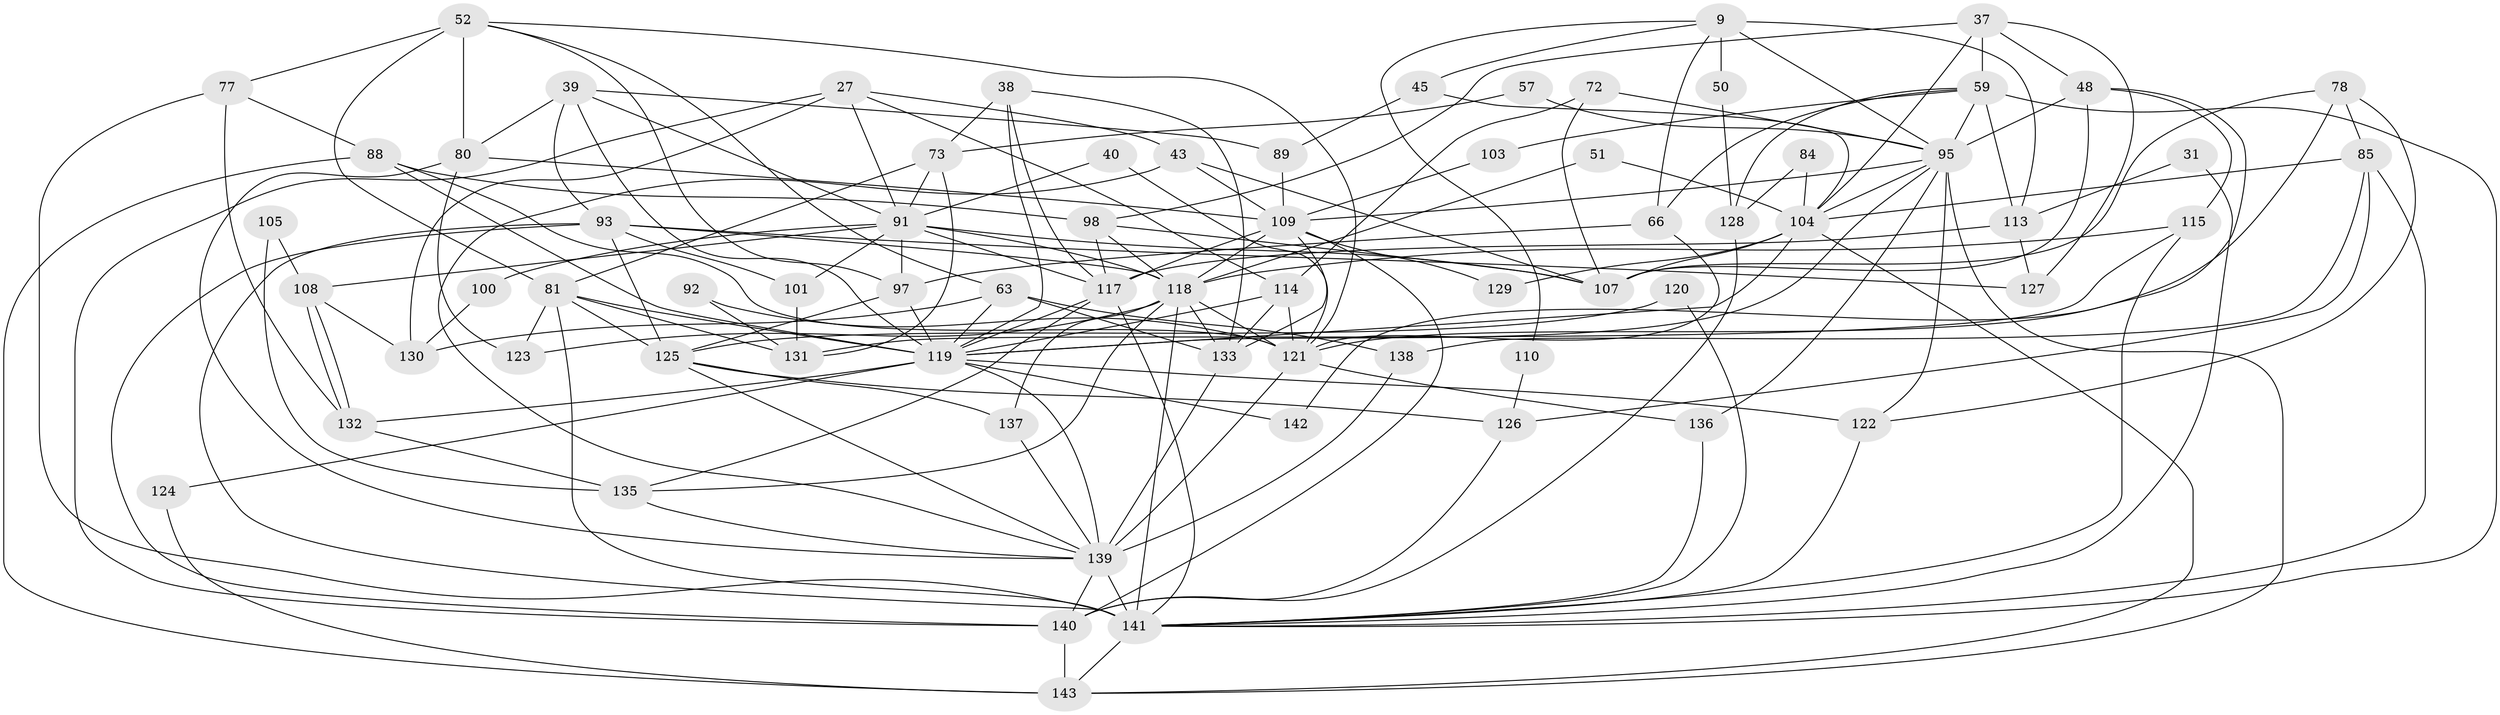 // original degree distribution, {5: 0.1888111888111888, 4: 0.3006993006993007, 7: 0.04195804195804196, 2: 0.16083916083916083, 3: 0.21678321678321677, 6: 0.07692307692307693, 8: 0.006993006993006993, 10: 0.006993006993006993}
// Generated by graph-tools (version 1.1) at 2025/49/03/09/25 04:49:48]
// undirected, 71 vertices, 180 edges
graph export_dot {
graph [start="1"]
  node [color=gray90,style=filled];
  9 [super="+7"];
  27;
  31;
  37 [super="+11"];
  38;
  39 [super="+8"];
  40;
  43;
  45;
  48;
  50;
  51;
  52 [super="+26"];
  57 [super="+30"];
  59;
  63;
  66;
  72;
  73 [super="+54"];
  77;
  78;
  80 [super="+75"];
  81 [super="+62"];
  84;
  85 [super="+18"];
  88 [super="+74"];
  89;
  91 [super="+17+82"];
  92;
  93 [super="+4+64"];
  95 [super="+67+79"];
  97 [super="+58+70"];
  98;
  100;
  101 [super="+23"];
  103;
  104 [super="+2+55"];
  105;
  107 [super="+60"];
  108;
  109 [super="+33+86"];
  110;
  113;
  114 [super="+111"];
  115;
  117 [super="+53+96"];
  118 [super="+32"];
  119 [super="+56+76"];
  120;
  121 [super="+16+24+102"];
  122;
  123 [super="+28"];
  124;
  125 [super="+99"];
  126;
  127;
  128;
  129;
  130 [super="+68"];
  131 [super="+1"];
  132;
  133 [super="+90"];
  135;
  136;
  137;
  138;
  139 [super="+35+13+41+29+47"];
  140 [super="+65+106+36"];
  141 [super="+12+112+116+134"];
  142;
  143 [super="+71+46"];
  9 -- 113 [weight=2];
  9 -- 45;
  9 -- 50;
  9 -- 66;
  9 -- 110;
  9 -- 95;
  27 -- 114;
  27 -- 43;
  27 -- 130;
  27 -- 140 [weight=2];
  27 -- 91;
  31 -- 113;
  31 -- 141;
  37 -- 98;
  37 -- 48;
  37 -- 127;
  37 -- 104;
  37 -- 59;
  38 -- 73;
  38 -- 133;
  38 -- 119;
  38 -- 117;
  39 -- 93;
  39 -- 89;
  39 -- 119;
  39 -- 91;
  39 -- 80;
  40 -- 91;
  40 -- 121;
  43 -- 107;
  43 -- 109;
  43 -- 139;
  45 -- 89;
  45 -- 104 [weight=2];
  48 -- 107 [weight=2];
  48 -- 115;
  48 -- 142;
  48 -- 95;
  50 -- 128;
  51 -- 104;
  51 -- 118;
  52 -- 63;
  52 -- 77 [weight=2];
  52 -- 80;
  52 -- 97;
  52 -- 81;
  52 -- 121;
  57 -- 95 [weight=2];
  57 -- 73;
  59 -- 66;
  59 -- 113;
  59 -- 103;
  59 -- 128;
  59 -- 141;
  59 -- 95 [weight=2];
  63 -- 138;
  63 -- 130;
  63 -- 119;
  63 -- 133;
  66 -- 121;
  66 -- 97;
  72 -- 107;
  72 -- 95;
  72 -- 114;
  73 -- 81;
  73 -- 131 [weight=2];
  73 -- 91;
  77 -- 132;
  77 -- 141 [weight=2];
  77 -- 88;
  78 -- 121;
  78 -- 122;
  78 -- 85;
  78 -- 107;
  80 -- 139;
  80 -- 123;
  80 -- 109;
  81 -- 141 [weight=3];
  81 -- 131;
  81 -- 119;
  81 -- 123;
  81 -- 125 [weight=3];
  84 -- 128;
  84 -- 104 [weight=2];
  85 -- 138 [weight=2];
  85 -- 126;
  85 -- 104;
  85 -- 141;
  88 -- 98;
  88 -- 143 [weight=2];
  88 -- 121;
  88 -- 119;
  89 -- 109;
  91 -- 118 [weight=2];
  91 -- 100;
  91 -- 107;
  91 -- 101;
  91 -- 108;
  91 -- 97;
  91 -- 117;
  92 -- 121;
  92 -- 131 [weight=2];
  93 -- 101;
  93 -- 140 [weight=2];
  93 -- 118 [weight=2];
  93 -- 127;
  93 -- 141;
  93 -- 125 [weight=2];
  95 -- 109 [weight=2];
  95 -- 136;
  95 -- 122;
  95 -- 104;
  95 -- 143;
  95 -- 119;
  97 -- 119 [weight=2];
  97 -- 125;
  98 -- 107;
  98 -- 118;
  98 -- 117;
  100 -- 130;
  101 -- 131 [weight=2];
  103 -- 109;
  104 -- 107;
  104 -- 129;
  104 -- 143;
  104 -- 119;
  105 -- 135;
  105 -- 108;
  108 -- 132;
  108 -- 132;
  108 -- 130;
  109 -- 133;
  109 -- 129;
  109 -- 117;
  109 -- 140;
  109 -- 118 [weight=2];
  110 -- 126;
  113 -- 117;
  113 -- 127;
  114 -- 133 [weight=2];
  114 -- 121;
  114 -- 119 [weight=2];
  115 -- 131;
  115 -- 118;
  115 -- 141;
  117 -- 141;
  117 -- 119;
  117 -- 135;
  118 -- 135;
  118 -- 137;
  118 -- 123;
  118 -- 121;
  118 -- 141;
  118 -- 133;
  119 -- 139 [weight=3];
  119 -- 132;
  119 -- 142;
  119 -- 122;
  119 -- 124;
  120 -- 141;
  120 -- 125;
  121 -- 136;
  121 -- 139 [weight=2];
  122 -- 141;
  124 -- 143;
  125 -- 139;
  125 -- 137;
  125 -- 126;
  126 -- 140;
  128 -- 140 [weight=2];
  132 -- 135;
  133 -- 139;
  135 -- 139;
  136 -- 141;
  137 -- 139;
  138 -- 139;
  139 -- 141 [weight=3];
  139 -- 140;
  140 -- 143;
  141 -- 143;
}

